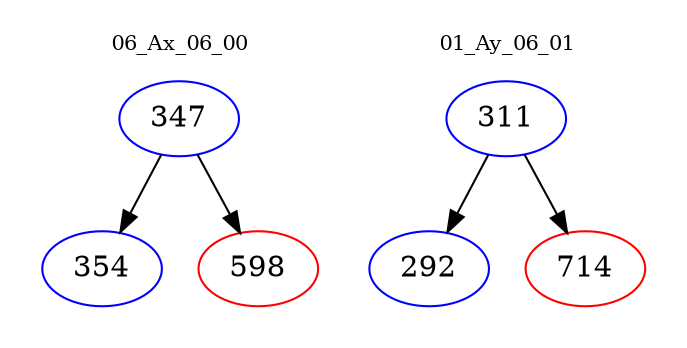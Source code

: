 digraph{
subgraph cluster_0 {
color = white
label = "06_Ax_06_00";
fontsize=10;
T0_347 [label="347", color="blue"]
T0_347 -> T0_354 [color="black"]
T0_354 [label="354", color="blue"]
T0_347 -> T0_598 [color="black"]
T0_598 [label="598", color="red"]
}
subgraph cluster_1 {
color = white
label = "01_Ay_06_01";
fontsize=10;
T1_311 [label="311", color="blue"]
T1_311 -> T1_292 [color="black"]
T1_292 [label="292", color="blue"]
T1_311 -> T1_714 [color="black"]
T1_714 [label="714", color="red"]
}
}
